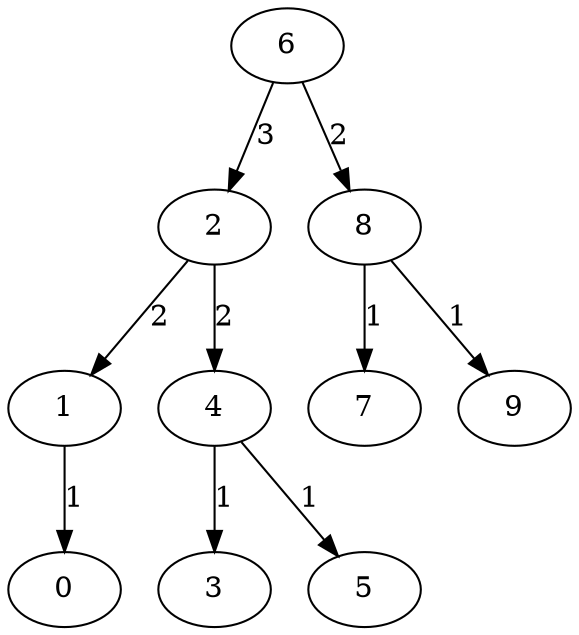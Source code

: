 digraph avltree 
{
6 -> 2 [label = 3];
6 -> 8 [label = 2];
2 -> 1 [label = 2];
2 -> 4 [label = 2];
1 -> 0 [label = 1];
4 -> 3 [label = 1];
4 -> 5 [label = 1];
8 -> 7 [label = 1];
8 -> 9 [label = 1];
}
